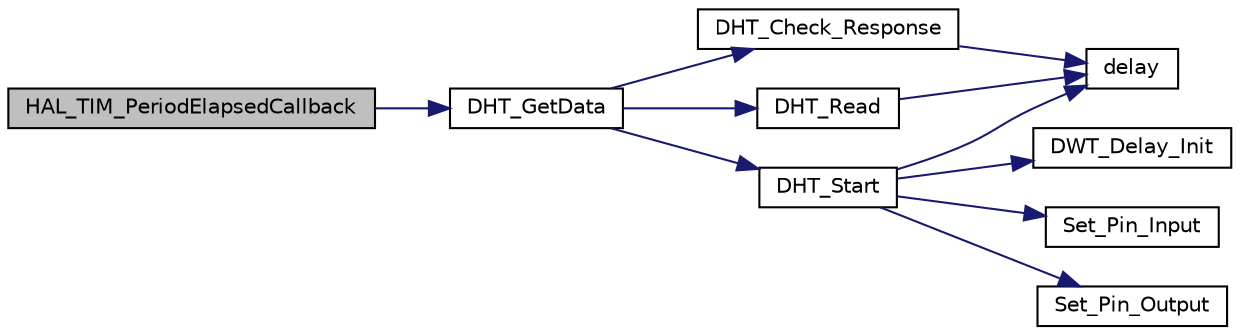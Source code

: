 digraph "HAL_TIM_PeriodElapsedCallback"
{
 // LATEX_PDF_SIZE
  edge [fontname="Helvetica",fontsize="10",labelfontname="Helvetica",labelfontsize="10"];
  node [fontname="Helvetica",fontsize="10",shape=record];
  rankdir="LR";
  Node1 [label="HAL_TIM_PeriodElapsedCallback",height=0.2,width=0.4,color="black", fillcolor="grey75", style="filled", fontcolor="black",tooltip="Callback dos timers 10 e 11 para medição dos dados coletados do DHT11, análise de estados e envio de ..."];
  Node1 -> Node2 [color="midnightblue",fontsize="10",style="solid",fontname="Helvetica"];
  Node2 [label="DHT_GetData",height=0.2,width=0.4,color="black", fillcolor="white", style="filled",URL="$_d_h_t_8c.html#a464e04833a3d55c11b343b19e33481bc",tooltip=" "];
  Node2 -> Node3 [color="midnightblue",fontsize="10",style="solid",fontname="Helvetica"];
  Node3 [label="DHT_Check_Response",height=0.2,width=0.4,color="black", fillcolor="white", style="filled",URL="$_d_h_t_8c.html#a8430977113c91b3be265deb778d163ab",tooltip=" "];
  Node3 -> Node4 [color="midnightblue",fontsize="10",style="solid",fontname="Helvetica"];
  Node4 [label="delay",height=0.2,width=0.4,color="black", fillcolor="white", style="filled",URL="$_d_h_t_8c.html#a65c8b753e8138acf1e4f09fd2677d779",tooltip=" "];
  Node2 -> Node5 [color="midnightblue",fontsize="10",style="solid",fontname="Helvetica"];
  Node5 [label="DHT_Read",height=0.2,width=0.4,color="black", fillcolor="white", style="filled",URL="$_d_h_t_8c.html#a20e53d744b103fabc3888fe6312bb17c",tooltip=" "];
  Node5 -> Node4 [color="midnightblue",fontsize="10",style="solid",fontname="Helvetica"];
  Node2 -> Node6 [color="midnightblue",fontsize="10",style="solid",fontname="Helvetica"];
  Node6 [label="DHT_Start",height=0.2,width=0.4,color="black", fillcolor="white", style="filled",URL="$_d_h_t_8c.html#ac9b035e01ef84cfc4f7536a8dc4c2600",tooltip=" "];
  Node6 -> Node4 [color="midnightblue",fontsize="10",style="solid",fontname="Helvetica"];
  Node6 -> Node7 [color="midnightblue",fontsize="10",style="solid",fontname="Helvetica"];
  Node7 [label="DWT_Delay_Init",height=0.2,width=0.4,color="black", fillcolor="white", style="filled",URL="$_d_h_t_8c.html#a4fe08aec7b56318b01ca3ab4172861e3",tooltip=" "];
  Node6 -> Node8 [color="midnightblue",fontsize="10",style="solid",fontname="Helvetica"];
  Node8 [label="Set_Pin_Input",height=0.2,width=0.4,color="black", fillcolor="white", style="filled",URL="$_d_h_t_8c.html#a3b8cee858a35581caf1bcb14ce5cb367",tooltip=" "];
  Node6 -> Node9 [color="midnightblue",fontsize="10",style="solid",fontname="Helvetica"];
  Node9 [label="Set_Pin_Output",height=0.2,width=0.4,color="black", fillcolor="white", style="filled",URL="$_d_h_t_8c.html#aef1aec2157382676edb25c22e4b7ecef",tooltip=" "];
}
